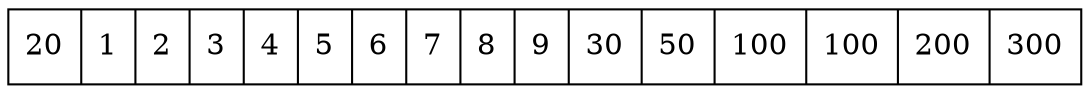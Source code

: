 digraph G{ node [shape = record ];
 rankdir=LR;X[label="{ 20|1|2|3|4|5|6|7|8|9|30|50|100|100|200|300}"]}
